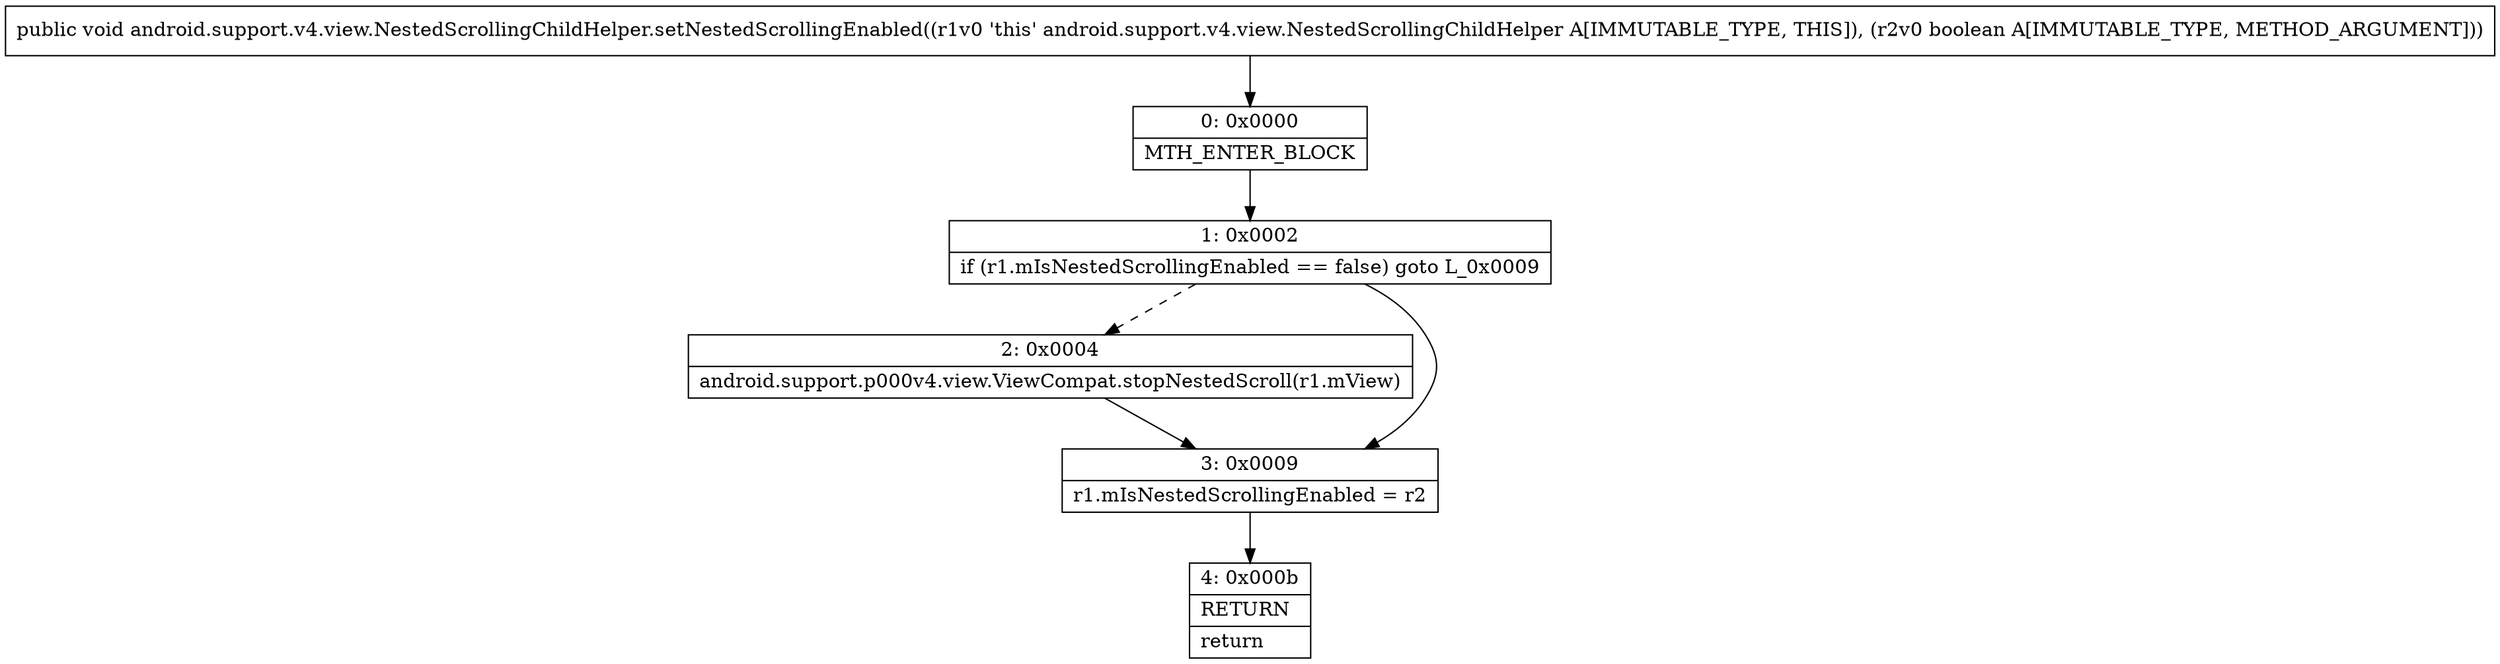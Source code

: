 digraph "CFG forandroid.support.v4.view.NestedScrollingChildHelper.setNestedScrollingEnabled(Z)V" {
Node_0 [shape=record,label="{0\:\ 0x0000|MTH_ENTER_BLOCK\l}"];
Node_1 [shape=record,label="{1\:\ 0x0002|if (r1.mIsNestedScrollingEnabled == false) goto L_0x0009\l}"];
Node_2 [shape=record,label="{2\:\ 0x0004|android.support.p000v4.view.ViewCompat.stopNestedScroll(r1.mView)\l}"];
Node_3 [shape=record,label="{3\:\ 0x0009|r1.mIsNestedScrollingEnabled = r2\l}"];
Node_4 [shape=record,label="{4\:\ 0x000b|RETURN\l|return\l}"];
MethodNode[shape=record,label="{public void android.support.v4.view.NestedScrollingChildHelper.setNestedScrollingEnabled((r1v0 'this' android.support.v4.view.NestedScrollingChildHelper A[IMMUTABLE_TYPE, THIS]), (r2v0 boolean A[IMMUTABLE_TYPE, METHOD_ARGUMENT])) }"];
MethodNode -> Node_0;
Node_0 -> Node_1;
Node_1 -> Node_2[style=dashed];
Node_1 -> Node_3;
Node_2 -> Node_3;
Node_3 -> Node_4;
}

